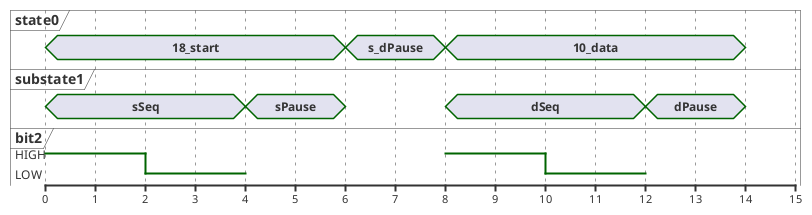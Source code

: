 {
  "sha1": "9vdjw7sxtwv0huwfw54xhivy2aik6jy",
  "insertion": {
    "when": "2024-05-30T20:48:21.778Z",
    "url": "https://forum.plantuml.net/12222/how-can-i-hide-parts-of-a-robust-state-in-timing-diagram",
    "user": "plantuml@gmail.com"
  }
}
@startuml
scale 1 as 50 pixels

concise state0
concise substate1
robust bit2

bit2 has HIGH,LOW

@state0
0 is 18_start
6 is s_dPause
8 is 10_data
14 is {hidden}

@substate1
0 is sSeq
4 is sPause
6 is {hidden}
8 is dSeq
12 is dPause
14 is {hidden}

@bit2
0 is HIGH
2 is LOW
4 is {hidden}
8 is HIGH
10 is LOW
12 is {hidden}

@enduml
